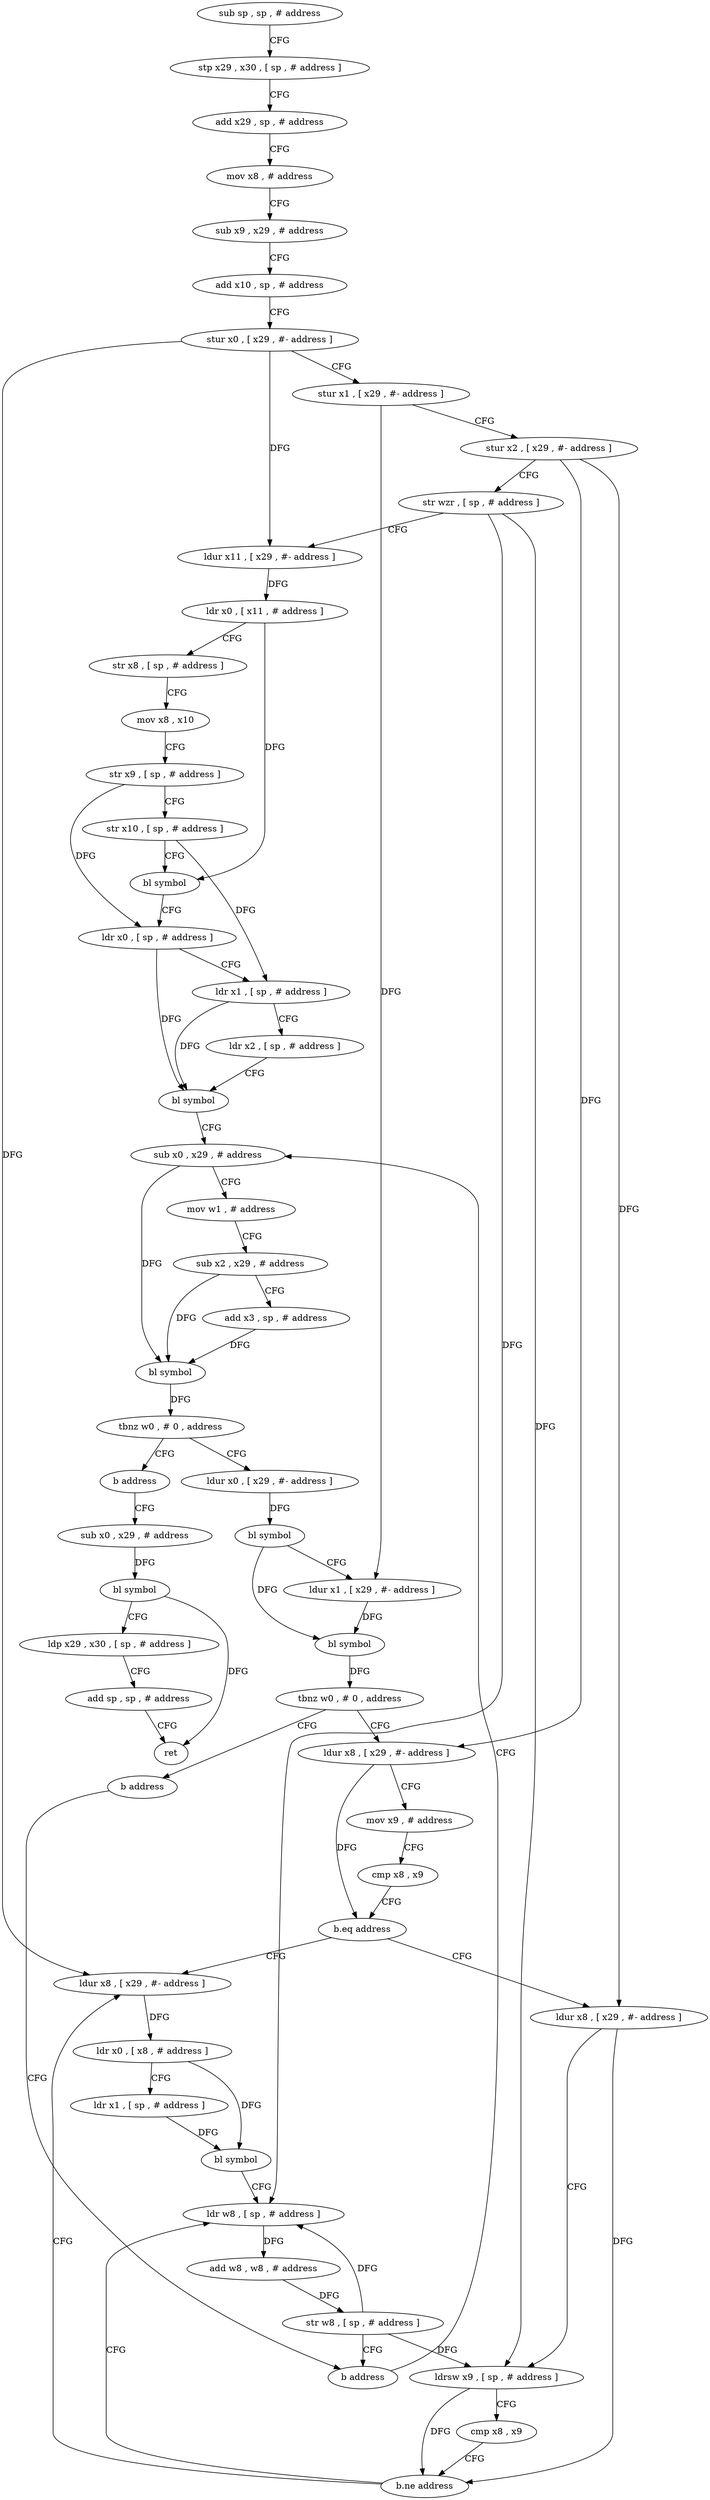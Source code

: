 digraph "func" {
"83864" [label = "sub sp , sp , # address" ]
"83868" [label = "stp x29 , x30 , [ sp , # address ]" ]
"83872" [label = "add x29 , sp , # address" ]
"83876" [label = "mov x8 , # address" ]
"83880" [label = "sub x9 , x29 , # address" ]
"83884" [label = "add x10 , sp , # address" ]
"83888" [label = "stur x0 , [ x29 , #- address ]" ]
"83892" [label = "stur x1 , [ x29 , #- address ]" ]
"83896" [label = "stur x2 , [ x29 , #- address ]" ]
"83900" [label = "str wzr , [ sp , # address ]" ]
"83904" [label = "ldur x11 , [ x29 , #- address ]" ]
"83908" [label = "ldr x0 , [ x11 , # address ]" ]
"83912" [label = "str x8 , [ sp , # address ]" ]
"83916" [label = "mov x8 , x10" ]
"83920" [label = "str x9 , [ sp , # address ]" ]
"83924" [label = "str x10 , [ sp , # address ]" ]
"83928" [label = "bl symbol" ]
"83932" [label = "ldr x0 , [ sp , # address ]" ]
"83936" [label = "ldr x1 , [ sp , # address ]" ]
"83940" [label = "ldr x2 , [ sp , # address ]" ]
"83944" [label = "bl symbol" ]
"83948" [label = "sub x0 , x29 , # address" ]
"83976" [label = "ldur x0 , [ x29 , #- address ]" ]
"83980" [label = "bl symbol" ]
"83984" [label = "ldur x1 , [ x29 , #- address ]" ]
"83988" [label = "bl symbol" ]
"83992" [label = "tbnz w0 , # 0 , address" ]
"84000" [label = "ldur x8 , [ x29 , #- address ]" ]
"83996" [label = "b address" ]
"83972" [label = "b address" ]
"84064" [label = "sub x0 , x29 , # address" ]
"84004" [label = "mov x9 , # address" ]
"84008" [label = "cmp x8 , x9" ]
"84012" [label = "b.eq address" ]
"84032" [label = "ldur x8 , [ x29 , #- address ]" ]
"84016" [label = "ldur x8 , [ x29 , #- address ]" ]
"84060" [label = "b address" ]
"84068" [label = "bl symbol" ]
"84072" [label = "ldp x29 , x30 , [ sp , # address ]" ]
"84076" [label = "add sp , sp , # address" ]
"84080" [label = "ret" ]
"84036" [label = "ldr x0 , [ x8 , # address ]" ]
"84040" [label = "ldr x1 , [ sp , # address ]" ]
"84044" [label = "bl symbol" ]
"84048" [label = "ldr w8 , [ sp , # address ]" ]
"84020" [label = "ldrsw x9 , [ sp , # address ]" ]
"84024" [label = "cmp x8 , x9" ]
"84028" [label = "b.ne address" ]
"83952" [label = "mov w1 , # address" ]
"83956" [label = "sub x2 , x29 , # address" ]
"83960" [label = "add x3 , sp , # address" ]
"83964" [label = "bl symbol" ]
"83968" [label = "tbnz w0 , # 0 , address" ]
"84052" [label = "add w8 , w8 , # address" ]
"84056" [label = "str w8 , [ sp , # address ]" ]
"83864" -> "83868" [ label = "CFG" ]
"83868" -> "83872" [ label = "CFG" ]
"83872" -> "83876" [ label = "CFG" ]
"83876" -> "83880" [ label = "CFG" ]
"83880" -> "83884" [ label = "CFG" ]
"83884" -> "83888" [ label = "CFG" ]
"83888" -> "83892" [ label = "CFG" ]
"83888" -> "83904" [ label = "DFG" ]
"83888" -> "84032" [ label = "DFG" ]
"83892" -> "83896" [ label = "CFG" ]
"83892" -> "83984" [ label = "DFG" ]
"83896" -> "83900" [ label = "CFG" ]
"83896" -> "84000" [ label = "DFG" ]
"83896" -> "84016" [ label = "DFG" ]
"83900" -> "83904" [ label = "CFG" ]
"83900" -> "84020" [ label = "DFG" ]
"83900" -> "84048" [ label = "DFG" ]
"83904" -> "83908" [ label = "DFG" ]
"83908" -> "83912" [ label = "CFG" ]
"83908" -> "83928" [ label = "DFG" ]
"83912" -> "83916" [ label = "CFG" ]
"83916" -> "83920" [ label = "CFG" ]
"83920" -> "83924" [ label = "CFG" ]
"83920" -> "83932" [ label = "DFG" ]
"83924" -> "83928" [ label = "CFG" ]
"83924" -> "83936" [ label = "DFG" ]
"83928" -> "83932" [ label = "CFG" ]
"83932" -> "83936" [ label = "CFG" ]
"83932" -> "83944" [ label = "DFG" ]
"83936" -> "83940" [ label = "CFG" ]
"83936" -> "83944" [ label = "DFG" ]
"83940" -> "83944" [ label = "CFG" ]
"83944" -> "83948" [ label = "CFG" ]
"83948" -> "83952" [ label = "CFG" ]
"83948" -> "83964" [ label = "DFG" ]
"83976" -> "83980" [ label = "DFG" ]
"83980" -> "83984" [ label = "CFG" ]
"83980" -> "83988" [ label = "DFG" ]
"83984" -> "83988" [ label = "DFG" ]
"83988" -> "83992" [ label = "DFG" ]
"83992" -> "84000" [ label = "CFG" ]
"83992" -> "83996" [ label = "CFG" ]
"84000" -> "84004" [ label = "CFG" ]
"84000" -> "84012" [ label = "DFG" ]
"83996" -> "84060" [ label = "CFG" ]
"83972" -> "84064" [ label = "CFG" ]
"84064" -> "84068" [ label = "DFG" ]
"84004" -> "84008" [ label = "CFG" ]
"84008" -> "84012" [ label = "CFG" ]
"84012" -> "84032" [ label = "CFG" ]
"84012" -> "84016" [ label = "CFG" ]
"84032" -> "84036" [ label = "DFG" ]
"84016" -> "84020" [ label = "CFG" ]
"84016" -> "84028" [ label = "DFG" ]
"84060" -> "83948" [ label = "CFG" ]
"84068" -> "84072" [ label = "CFG" ]
"84068" -> "84080" [ label = "DFG" ]
"84072" -> "84076" [ label = "CFG" ]
"84076" -> "84080" [ label = "CFG" ]
"84036" -> "84040" [ label = "CFG" ]
"84036" -> "84044" [ label = "DFG" ]
"84040" -> "84044" [ label = "DFG" ]
"84044" -> "84048" [ label = "CFG" ]
"84048" -> "84052" [ label = "DFG" ]
"84020" -> "84024" [ label = "CFG" ]
"84020" -> "84028" [ label = "DFG" ]
"84024" -> "84028" [ label = "CFG" ]
"84028" -> "84048" [ label = "CFG" ]
"84028" -> "84032" [ label = "CFG" ]
"83952" -> "83956" [ label = "CFG" ]
"83956" -> "83960" [ label = "CFG" ]
"83956" -> "83964" [ label = "DFG" ]
"83960" -> "83964" [ label = "DFG" ]
"83964" -> "83968" [ label = "DFG" ]
"83968" -> "83976" [ label = "CFG" ]
"83968" -> "83972" [ label = "CFG" ]
"84052" -> "84056" [ label = "DFG" ]
"84056" -> "84060" [ label = "CFG" ]
"84056" -> "84020" [ label = "DFG" ]
"84056" -> "84048" [ label = "DFG" ]
}
